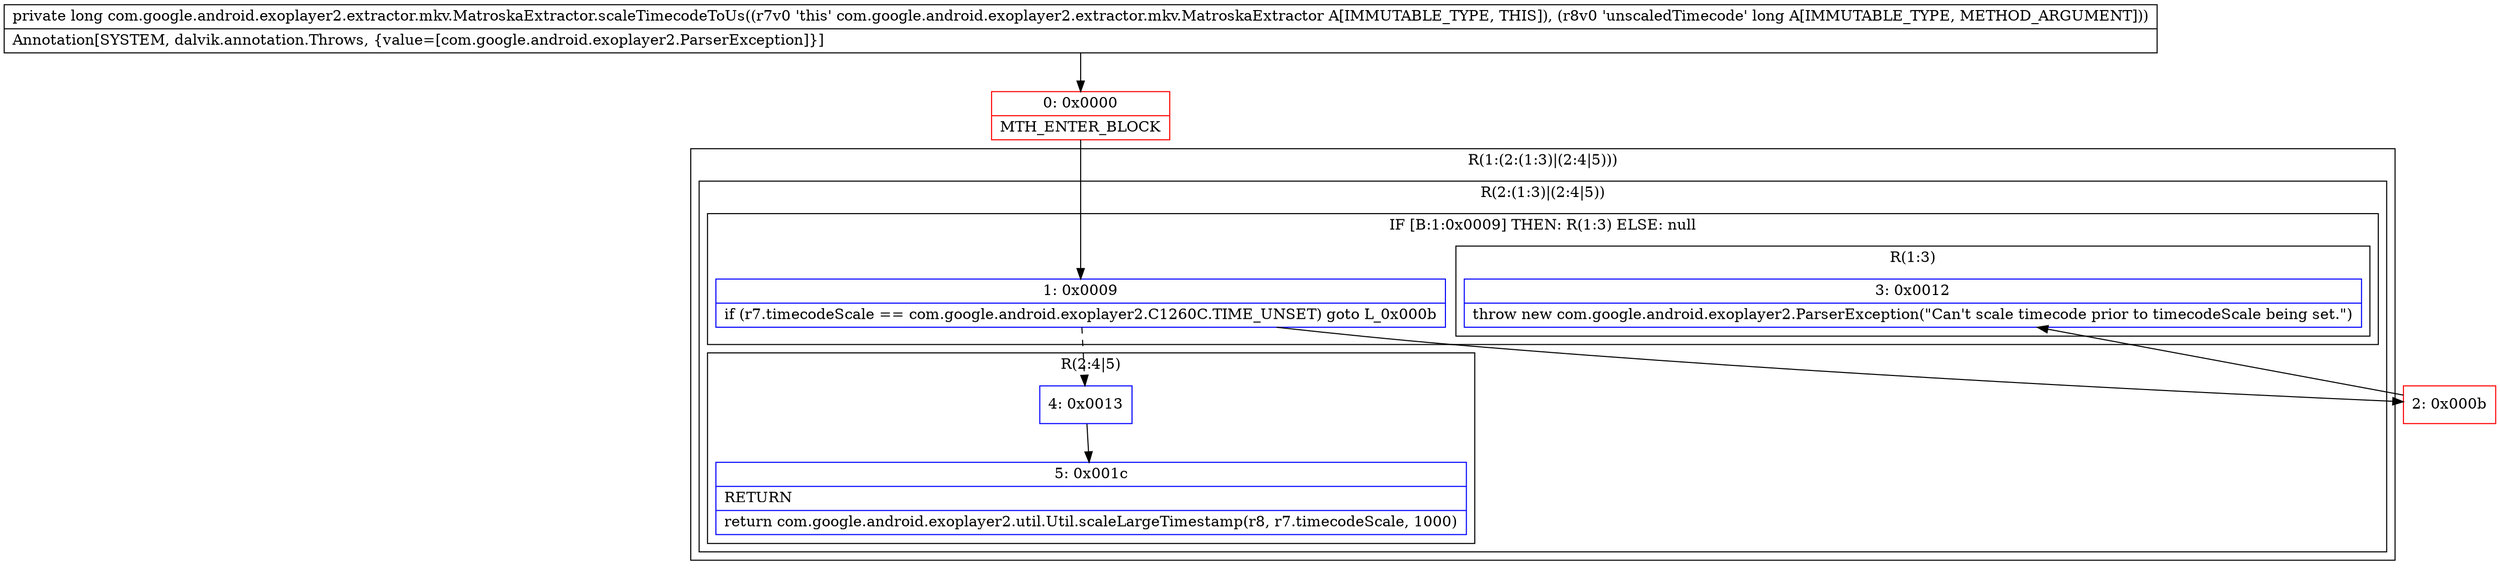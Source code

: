 digraph "CFG forcom.google.android.exoplayer2.extractor.mkv.MatroskaExtractor.scaleTimecodeToUs(J)J" {
subgraph cluster_Region_856142419 {
label = "R(1:(2:(1:3)|(2:4|5)))";
node [shape=record,color=blue];
subgraph cluster_Region_1659746723 {
label = "R(2:(1:3)|(2:4|5))";
node [shape=record,color=blue];
subgraph cluster_IfRegion_134142334 {
label = "IF [B:1:0x0009] THEN: R(1:3) ELSE: null";
node [shape=record,color=blue];
Node_1 [shape=record,label="{1\:\ 0x0009|if (r7.timecodeScale == com.google.android.exoplayer2.C1260C.TIME_UNSET) goto L_0x000b\l}"];
subgraph cluster_Region_1098907921 {
label = "R(1:3)";
node [shape=record,color=blue];
Node_3 [shape=record,label="{3\:\ 0x0012|throw new com.google.android.exoplayer2.ParserException(\"Can't scale timecode prior to timecodeScale being set.\")\l}"];
}
}
subgraph cluster_Region_1335600728 {
label = "R(2:4|5)";
node [shape=record,color=blue];
Node_4 [shape=record,label="{4\:\ 0x0013}"];
Node_5 [shape=record,label="{5\:\ 0x001c|RETURN\l|return com.google.android.exoplayer2.util.Util.scaleLargeTimestamp(r8, r7.timecodeScale, 1000)\l}"];
}
}
}
Node_0 [shape=record,color=red,label="{0\:\ 0x0000|MTH_ENTER_BLOCK\l}"];
Node_2 [shape=record,color=red,label="{2\:\ 0x000b}"];
MethodNode[shape=record,label="{private long com.google.android.exoplayer2.extractor.mkv.MatroskaExtractor.scaleTimecodeToUs((r7v0 'this' com.google.android.exoplayer2.extractor.mkv.MatroskaExtractor A[IMMUTABLE_TYPE, THIS]), (r8v0 'unscaledTimecode' long A[IMMUTABLE_TYPE, METHOD_ARGUMENT]))  | Annotation[SYSTEM, dalvik.annotation.Throws, \{value=[com.google.android.exoplayer2.ParserException]\}]\l}"];
MethodNode -> Node_0;
Node_1 -> Node_2;
Node_1 -> Node_4[style=dashed];
Node_4 -> Node_5;
Node_0 -> Node_1;
Node_2 -> Node_3;
}

